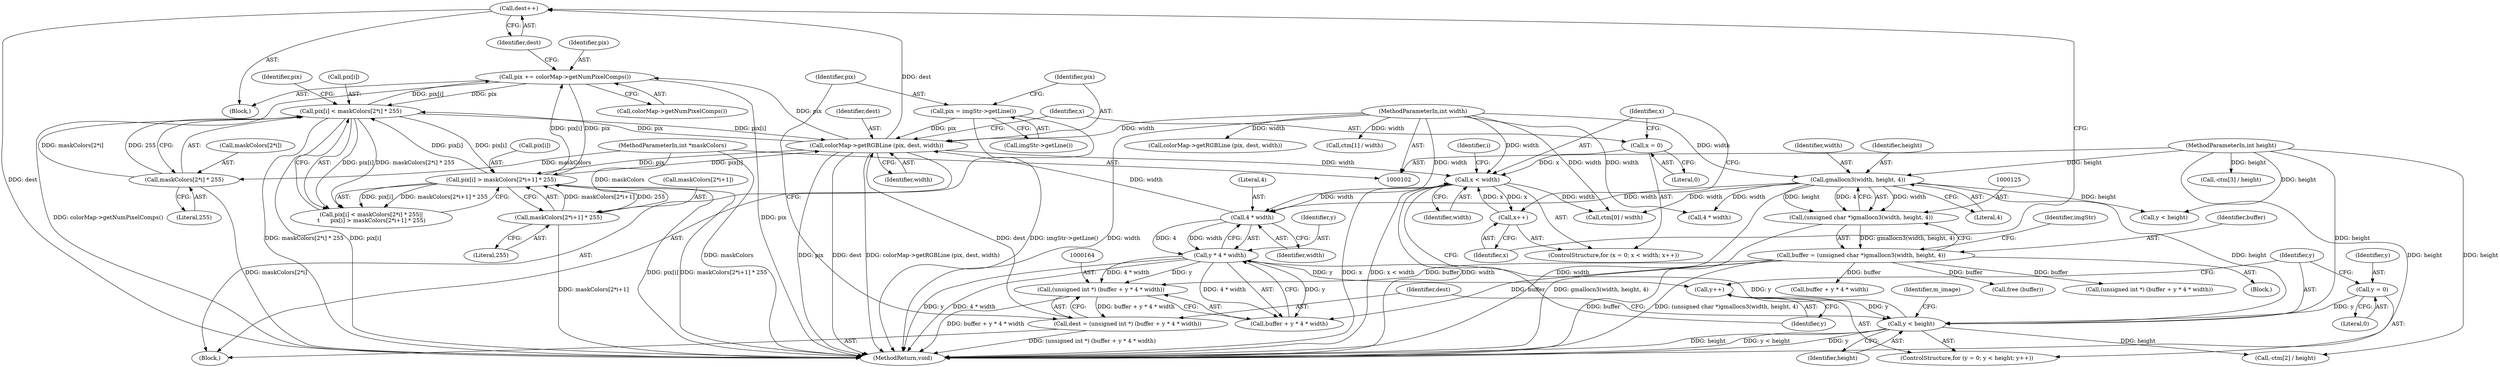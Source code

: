 digraph "0_poppler_7b2d314a61fd0e12f47c62996cb49ec0d1ba747a@pointer" {
"1000237" [label="(Call,dest++)"];
"1000175" [label="(Call,colorMap->getRGBLine (pix, dest, width))"];
"1000201" [label="(Call,pix[i] < maskColors[2*i] * 255)"];
"1000234" [label="(Call,pix += colorMap->getNumPixelComps())"];
"1000212" [label="(Call,pix[i] > maskColors[2*i+1] * 255)"];
"1000216" [label="(Call,maskColors[2*i+1] * 255)"];
"1000109" [label="(MethodParameterIn,int *maskColors)"];
"1000205" [label="(Call,maskColors[2*i] * 255)"];
"1000172" [label="(Call,pix = imgStr->getLine())"];
"1000161" [label="(Call,dest = (unsigned int *) (buffer + y * 4 * width))"];
"1000163" [label="(Call,(unsigned int *) (buffer + y * 4 * width))"];
"1000122" [label="(Call,buffer = (unsigned char *)gmallocn3(width, height, 4))"];
"1000124" [label="(Call,(unsigned char *)gmallocn3(width, height, 4))"];
"1000126" [label="(Call,gmallocn3(width, height, 4))"];
"1000106" [label="(MethodParameterIn,int width)"];
"1000107" [label="(MethodParameterIn,int height)"];
"1000167" [label="(Call,y * 4 * width)"];
"1000155" [label="(Call,y < height)"];
"1000158" [label="(Call,y++)"];
"1000152" [label="(Call,y = 0)"];
"1000169" [label="(Call,4 * width)"];
"1000183" [label="(Call,x < width)"];
"1000186" [label="(Call,x++)"];
"1000180" [label="(Call,x = 0)"];
"1000238" [label="(Identifier,dest)"];
"1000234" [label="(Call,pix += colorMap->getNumPixelComps())"];
"1000109" [label="(MethodParameterIn,int *maskColors)"];
"1000124" [label="(Call,(unsigned char *)gmallocn3(width, height, 4))"];
"1000214" [label="(Identifier,pix)"];
"1000171" [label="(Identifier,width)"];
"1000176" [label="(Identifier,pix)"];
"1000151" [label="(ControlStructure,for (y = 0; y < height; y++))"];
"1000201" [label="(Call,pix[i] < maskColors[2*i] * 255)"];
"1000160" [label="(Block,)"];
"1000211" [label="(Literal,255)"];
"1000162" [label="(Identifier,dest)"];
"1000202" [label="(Call,pix[i])"];
"1000167" [label="(Call,y * 4 * width)"];
"1000126" [label="(Call,gmallocn3(width, height, 4))"];
"1000153" [label="(Identifier,y)"];
"1000213" [label="(Call,pix[i])"];
"1000129" [label="(Literal,4)"];
"1000156" [label="(Identifier,y)"];
"1000294" [label="(Call,ctm[0] / width)"];
"1000184" [label="(Identifier,x)"];
"1000165" [label="(Call,buffer + y * 4 * width)"];
"1000122" [label="(Call,buffer = (unsigned char *)gmallocn3(width, height, 4))"];
"1000224" [label="(Literal,255)"];
"1000127" [label="(Identifier,width)"];
"1000152" [label="(Call,y = 0)"];
"1000180" [label="(Call,x = 0)"];
"1000175" [label="(Call,colorMap->getRGBLine (pix, dest, width))"];
"1000177" [label="(Identifier,dest)"];
"1000178" [label="(Identifier,width)"];
"1000269" [label="(Call,colorMap->getRGBLine (pix, dest, width))"];
"1000212" [label="(Call,pix[i] > maskColors[2*i+1] * 255)"];
"1000304" [label="(Call,-ctm[2] / height)"];
"1000157" [label="(Identifier,height)"];
"1000216" [label="(Call,maskColors[2*i+1] * 255)"];
"1000182" [label="(Literal,0)"];
"1000159" [label="(Identifier,y)"];
"1000257" [label="(Call,(unsigned int *) (buffer + y * 4 * width))"];
"1000163" [label="(Call,(unsigned int *) (buffer + y * 4 * width))"];
"1000161" [label="(Call,dest = (unsigned int *) (buffer + y * 4 * width))"];
"1000107" [label="(MethodParameterIn,int height)"];
"1000170" [label="(Literal,4)"];
"1000186" [label="(Call,x++)"];
"1000310" [label="(Call,-ctm[3] / height)"];
"1000131" [label="(Identifier,imgStr)"];
"1000249" [label="(Call,y < height)"];
"1000191" [label="(Identifier,i)"];
"1000168" [label="(Identifier,y)"];
"1000188" [label="(Block,)"];
"1000187" [label="(Identifier,x)"];
"1000200" [label="(Call,pix[i] < maskColors[2*i] * 255||\n\t      pix[i] > maskColors[2*i+1] * 255)"];
"1000106" [label="(MethodParameterIn,int width)"];
"1000173" [label="(Identifier,pix)"];
"1000183" [label="(Call,x < width)"];
"1000123" [label="(Identifier,buffer)"];
"1000128" [label="(Identifier,height)"];
"1000155" [label="(Call,y < height)"];
"1000263" [label="(Call,4 * width)"];
"1000299" [label="(Call,ctm[1] / width)"];
"1000158" [label="(Call,y++)"];
"1000179" [label="(ControlStructure,for (x = 0; x < width; x++))"];
"1000111" [label="(Block,)"];
"1000237" [label="(Call,dest++)"];
"1000259" [label="(Call,buffer + y * 4 * width)"];
"1000169" [label="(Call,4 * width)"];
"1000206" [label="(Call,maskColors[2*i])"];
"1000172" [label="(Call,pix = imgStr->getLine())"];
"1000344" [label="(Call,free (buffer))"];
"1000348" [label="(MethodReturn,void)"];
"1000236" [label="(Call,colorMap->getNumPixelComps())"];
"1000240" [label="(Identifier,m_image)"];
"1000154" [label="(Literal,0)"];
"1000205" [label="(Call,maskColors[2*i] * 255)"];
"1000235" [label="(Identifier,pix)"];
"1000181" [label="(Identifier,x)"];
"1000217" [label="(Call,maskColors[2*i+1])"];
"1000185" [label="(Identifier,width)"];
"1000174" [label="(Call,imgStr->getLine())"];
"1000237" -> "1000188"  [label="AST: "];
"1000237" -> "1000238"  [label="CFG: "];
"1000238" -> "1000237"  [label="AST: "];
"1000187" -> "1000237"  [label="CFG: "];
"1000237" -> "1000348"  [label="DDG: dest"];
"1000175" -> "1000237"  [label="DDG: dest"];
"1000175" -> "1000160"  [label="AST: "];
"1000175" -> "1000178"  [label="CFG: "];
"1000176" -> "1000175"  [label="AST: "];
"1000177" -> "1000175"  [label="AST: "];
"1000178" -> "1000175"  [label="AST: "];
"1000181" -> "1000175"  [label="CFG: "];
"1000175" -> "1000348"  [label="DDG: pix"];
"1000175" -> "1000348"  [label="DDG: dest"];
"1000175" -> "1000348"  [label="DDG: colorMap->getRGBLine (pix, dest, width)"];
"1000201" -> "1000175"  [label="DDG: pix[i]"];
"1000212" -> "1000175"  [label="DDG: pix[i]"];
"1000172" -> "1000175"  [label="DDG: pix"];
"1000161" -> "1000175"  [label="DDG: dest"];
"1000169" -> "1000175"  [label="DDG: width"];
"1000106" -> "1000175"  [label="DDG: width"];
"1000175" -> "1000183"  [label="DDG: width"];
"1000175" -> "1000201"  [label="DDG: pix"];
"1000175" -> "1000212"  [label="DDG: pix"];
"1000175" -> "1000234"  [label="DDG: pix"];
"1000201" -> "1000200"  [label="AST: "];
"1000201" -> "1000205"  [label="CFG: "];
"1000202" -> "1000201"  [label="AST: "];
"1000205" -> "1000201"  [label="AST: "];
"1000214" -> "1000201"  [label="CFG: "];
"1000200" -> "1000201"  [label="CFG: "];
"1000201" -> "1000348"  [label="DDG: maskColors[2*i] * 255"];
"1000201" -> "1000348"  [label="DDG: pix[i]"];
"1000201" -> "1000200"  [label="DDG: pix[i]"];
"1000201" -> "1000200"  [label="DDG: maskColors[2*i] * 255"];
"1000234" -> "1000201"  [label="DDG: pix"];
"1000212" -> "1000201"  [label="DDG: pix[i]"];
"1000205" -> "1000201"  [label="DDG: maskColors[2*i]"];
"1000205" -> "1000201"  [label="DDG: 255"];
"1000201" -> "1000212"  [label="DDG: pix[i]"];
"1000201" -> "1000234"  [label="DDG: pix[i]"];
"1000234" -> "1000188"  [label="AST: "];
"1000234" -> "1000236"  [label="CFG: "];
"1000235" -> "1000234"  [label="AST: "];
"1000236" -> "1000234"  [label="AST: "];
"1000238" -> "1000234"  [label="CFG: "];
"1000234" -> "1000348"  [label="DDG: colorMap->getNumPixelComps()"];
"1000234" -> "1000348"  [label="DDG: pix"];
"1000234" -> "1000212"  [label="DDG: pix"];
"1000212" -> "1000234"  [label="DDG: pix[i]"];
"1000212" -> "1000200"  [label="AST: "];
"1000212" -> "1000216"  [label="CFG: "];
"1000213" -> "1000212"  [label="AST: "];
"1000216" -> "1000212"  [label="AST: "];
"1000200" -> "1000212"  [label="CFG: "];
"1000212" -> "1000348"  [label="DDG: maskColors[2*i+1] * 255"];
"1000212" -> "1000348"  [label="DDG: pix[i]"];
"1000212" -> "1000200"  [label="DDG: pix[i]"];
"1000212" -> "1000200"  [label="DDG: maskColors[2*i+1] * 255"];
"1000216" -> "1000212"  [label="DDG: maskColors[2*i+1]"];
"1000216" -> "1000212"  [label="DDG: 255"];
"1000216" -> "1000224"  [label="CFG: "];
"1000217" -> "1000216"  [label="AST: "];
"1000224" -> "1000216"  [label="AST: "];
"1000216" -> "1000348"  [label="DDG: maskColors[2*i+1]"];
"1000109" -> "1000216"  [label="DDG: maskColors"];
"1000109" -> "1000102"  [label="AST: "];
"1000109" -> "1000348"  [label="DDG: maskColors"];
"1000109" -> "1000205"  [label="DDG: maskColors"];
"1000205" -> "1000211"  [label="CFG: "];
"1000206" -> "1000205"  [label="AST: "];
"1000211" -> "1000205"  [label="AST: "];
"1000205" -> "1000348"  [label="DDG: maskColors[2*i]"];
"1000172" -> "1000160"  [label="AST: "];
"1000172" -> "1000174"  [label="CFG: "];
"1000173" -> "1000172"  [label="AST: "];
"1000174" -> "1000172"  [label="AST: "];
"1000176" -> "1000172"  [label="CFG: "];
"1000172" -> "1000348"  [label="DDG: imgStr->getLine()"];
"1000161" -> "1000160"  [label="AST: "];
"1000161" -> "1000163"  [label="CFG: "];
"1000162" -> "1000161"  [label="AST: "];
"1000163" -> "1000161"  [label="AST: "];
"1000173" -> "1000161"  [label="CFG: "];
"1000161" -> "1000348"  [label="DDG: (unsigned int *) (buffer + y * 4 * width)"];
"1000163" -> "1000161"  [label="DDG: buffer + y * 4 * width"];
"1000163" -> "1000165"  [label="CFG: "];
"1000164" -> "1000163"  [label="AST: "];
"1000165" -> "1000163"  [label="AST: "];
"1000163" -> "1000348"  [label="DDG: buffer + y * 4 * width"];
"1000122" -> "1000163"  [label="DDG: buffer"];
"1000167" -> "1000163"  [label="DDG: y"];
"1000167" -> "1000163"  [label="DDG: 4 * width"];
"1000122" -> "1000111"  [label="AST: "];
"1000122" -> "1000124"  [label="CFG: "];
"1000123" -> "1000122"  [label="AST: "];
"1000124" -> "1000122"  [label="AST: "];
"1000131" -> "1000122"  [label="CFG: "];
"1000122" -> "1000348"  [label="DDG: buffer"];
"1000122" -> "1000348"  [label="DDG: (unsigned char *)gmallocn3(width, height, 4)"];
"1000124" -> "1000122"  [label="DDG: gmallocn3(width, height, 4)"];
"1000122" -> "1000165"  [label="DDG: buffer"];
"1000122" -> "1000257"  [label="DDG: buffer"];
"1000122" -> "1000259"  [label="DDG: buffer"];
"1000122" -> "1000344"  [label="DDG: buffer"];
"1000124" -> "1000126"  [label="CFG: "];
"1000125" -> "1000124"  [label="AST: "];
"1000126" -> "1000124"  [label="AST: "];
"1000124" -> "1000348"  [label="DDG: gmallocn3(width, height, 4)"];
"1000126" -> "1000124"  [label="DDG: width"];
"1000126" -> "1000124"  [label="DDG: height"];
"1000126" -> "1000124"  [label="DDG: 4"];
"1000126" -> "1000129"  [label="CFG: "];
"1000127" -> "1000126"  [label="AST: "];
"1000128" -> "1000126"  [label="AST: "];
"1000129" -> "1000126"  [label="AST: "];
"1000126" -> "1000348"  [label="DDG: width"];
"1000106" -> "1000126"  [label="DDG: width"];
"1000107" -> "1000126"  [label="DDG: height"];
"1000126" -> "1000155"  [label="DDG: height"];
"1000126" -> "1000169"  [label="DDG: width"];
"1000126" -> "1000249"  [label="DDG: height"];
"1000126" -> "1000263"  [label="DDG: width"];
"1000126" -> "1000294"  [label="DDG: width"];
"1000106" -> "1000102"  [label="AST: "];
"1000106" -> "1000348"  [label="DDG: width"];
"1000106" -> "1000169"  [label="DDG: width"];
"1000106" -> "1000183"  [label="DDG: width"];
"1000106" -> "1000263"  [label="DDG: width"];
"1000106" -> "1000269"  [label="DDG: width"];
"1000106" -> "1000294"  [label="DDG: width"];
"1000106" -> "1000299"  [label="DDG: width"];
"1000107" -> "1000102"  [label="AST: "];
"1000107" -> "1000348"  [label="DDG: height"];
"1000107" -> "1000155"  [label="DDG: height"];
"1000107" -> "1000249"  [label="DDG: height"];
"1000107" -> "1000304"  [label="DDG: height"];
"1000107" -> "1000310"  [label="DDG: height"];
"1000167" -> "1000165"  [label="AST: "];
"1000167" -> "1000169"  [label="CFG: "];
"1000168" -> "1000167"  [label="AST: "];
"1000169" -> "1000167"  [label="AST: "];
"1000165" -> "1000167"  [label="CFG: "];
"1000167" -> "1000348"  [label="DDG: y"];
"1000167" -> "1000348"  [label="DDG: 4 * width"];
"1000167" -> "1000158"  [label="DDG: y"];
"1000167" -> "1000165"  [label="DDG: y"];
"1000167" -> "1000165"  [label="DDG: 4 * width"];
"1000155" -> "1000167"  [label="DDG: y"];
"1000169" -> "1000167"  [label="DDG: 4"];
"1000169" -> "1000167"  [label="DDG: width"];
"1000155" -> "1000151"  [label="AST: "];
"1000155" -> "1000157"  [label="CFG: "];
"1000156" -> "1000155"  [label="AST: "];
"1000157" -> "1000155"  [label="AST: "];
"1000162" -> "1000155"  [label="CFG: "];
"1000240" -> "1000155"  [label="CFG: "];
"1000155" -> "1000348"  [label="DDG: height"];
"1000155" -> "1000348"  [label="DDG: y < height"];
"1000155" -> "1000348"  [label="DDG: y"];
"1000158" -> "1000155"  [label="DDG: y"];
"1000152" -> "1000155"  [label="DDG: y"];
"1000155" -> "1000304"  [label="DDG: height"];
"1000158" -> "1000151"  [label="AST: "];
"1000158" -> "1000159"  [label="CFG: "];
"1000159" -> "1000158"  [label="AST: "];
"1000156" -> "1000158"  [label="CFG: "];
"1000152" -> "1000151"  [label="AST: "];
"1000152" -> "1000154"  [label="CFG: "];
"1000153" -> "1000152"  [label="AST: "];
"1000154" -> "1000152"  [label="AST: "];
"1000156" -> "1000152"  [label="CFG: "];
"1000169" -> "1000171"  [label="CFG: "];
"1000170" -> "1000169"  [label="AST: "];
"1000171" -> "1000169"  [label="AST: "];
"1000183" -> "1000169"  [label="DDG: width"];
"1000183" -> "1000179"  [label="AST: "];
"1000183" -> "1000185"  [label="CFG: "];
"1000184" -> "1000183"  [label="AST: "];
"1000185" -> "1000183"  [label="AST: "];
"1000191" -> "1000183"  [label="CFG: "];
"1000159" -> "1000183"  [label="CFG: "];
"1000183" -> "1000348"  [label="DDG: width"];
"1000183" -> "1000348"  [label="DDG: x"];
"1000183" -> "1000348"  [label="DDG: x < width"];
"1000186" -> "1000183"  [label="DDG: x"];
"1000180" -> "1000183"  [label="DDG: x"];
"1000183" -> "1000186"  [label="DDG: x"];
"1000183" -> "1000294"  [label="DDG: width"];
"1000186" -> "1000179"  [label="AST: "];
"1000186" -> "1000187"  [label="CFG: "];
"1000187" -> "1000186"  [label="AST: "];
"1000184" -> "1000186"  [label="CFG: "];
"1000180" -> "1000179"  [label="AST: "];
"1000180" -> "1000182"  [label="CFG: "];
"1000181" -> "1000180"  [label="AST: "];
"1000182" -> "1000180"  [label="AST: "];
"1000184" -> "1000180"  [label="CFG: "];
}
